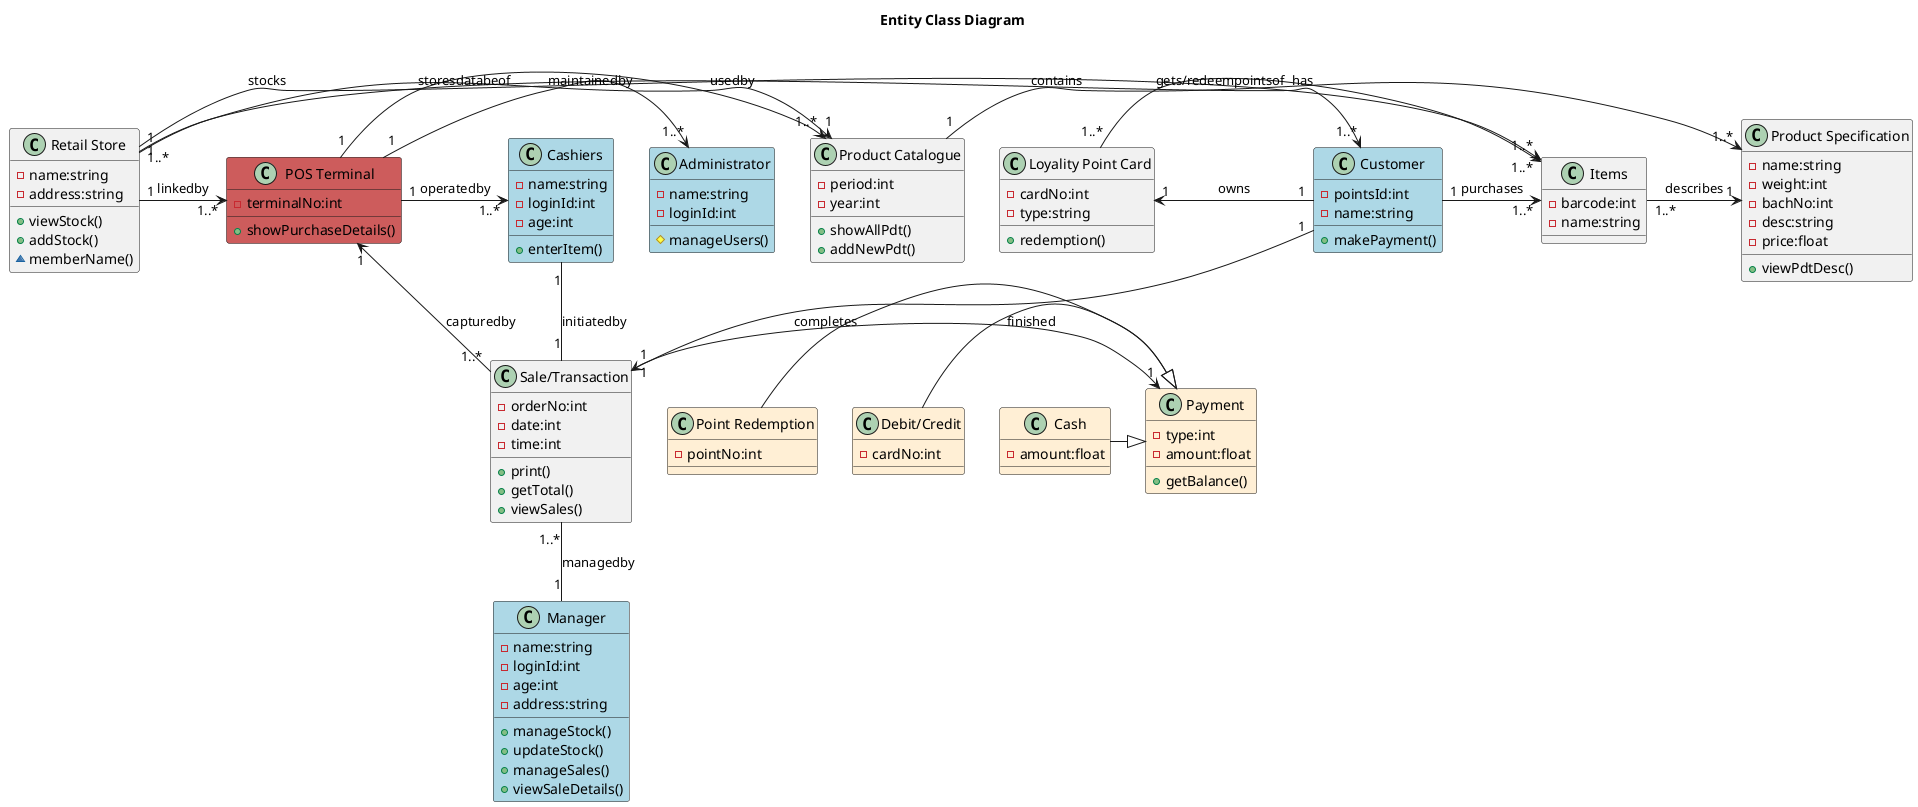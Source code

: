 @startuml
title Entity Class Diagram

class "Retail Store" as Retail {
  -name:string
  -address:string
  +viewStock()
  +addStock()
  ~memberName()
}
class "POS Terminal" as POS #IndianRed {
  -terminalNo:int
  +showPurchaseDetails()
}
class "Administrator" as Admin #LightBlue {
  -name:string
  -loginId:int
  #manageUsers()
}
class "Loyality Point Card" as LPC {
  -cardNo:int
  -type:string
  +redemption()
}
class Customer #LightBlue {
  -pointsId:int
  -name:string
  +makePayment()
}
class Cashiers #LightBlue {
  -name:string
  -loginId:int
  -age:int
  +enterItem()
}
class "Debit/Credit" as DebCred #PapayaWhip {
  -cardNo:int
}
class Items {
  -barcode:int
  -name:string
}
class "Sale/Transaction" as Transaction {
  -orderNo:int
  -date:int
  -time:int
  +print()
  +getTotal()
  +viewSales()
}
class Payment #PapayaWhip {
  -type:int
  -amount:float
  +getBalance()
}
class "Point Redemption" as PointRedemp #PapayaWhip {
  -pointNo:int
}
class Cash #PapayaWhip {
  -amount:float
}
class "Product Catalogue" as ProdCat {
  -period:int
  -year:int
  +showAllPdt()
  +addNewPdt()
}
class "Product Specification" as ProdSpec {
  -name:string
  -weight:int
  -bachNo:int
  -desc:string
  -price:float
  +viewPdtDesc()
}
class Manager #LightBlue {
  -name:string
  -loginId:int
  -age:int
  -address:string
  +manageStock()
  +updateStock()
  +manageSales()
  +viewSaleDetails()
}

  Retail "1" -> "1..*" POS : linkedby
  Retail "1" -> "1..*" Customer : has
  Retail "1" -> "1..*" Items: stocks
  Retail "1..*" -> "1" ProdCat: usedby
  POS "1" -> "1..*" Admin : maintainedby
  POS "1" -> "1..*" Cashiers : operatedby
  POS "1" <- "1..*" Transaction : capturedby
  POS "1" -> "1..*" ProdCat: storesdatabeof
  LPC "1" <- "1" Customer : owns
  LPC "1..*" -> "1..*" Items : gets/redeempointsof
  Customer "1" -> "1..*" Items : purchases
  Customer "1" -> "1" Transaction : completes
  Cashiers "1" -- "1" Transaction : initiatedby
  Items "1..*" -> "1" ProdSpec : describes
  Transaction "1" -> "1" Payment : finished
  Transaction "1..*" -- "1" Manager : managedby
  ProdCat "1" -> "1..*" ProdSpec : contains
  PointRedemp -|> Payment
  DebCred -|> Payment
  Cash -|> Payment
@enduml
